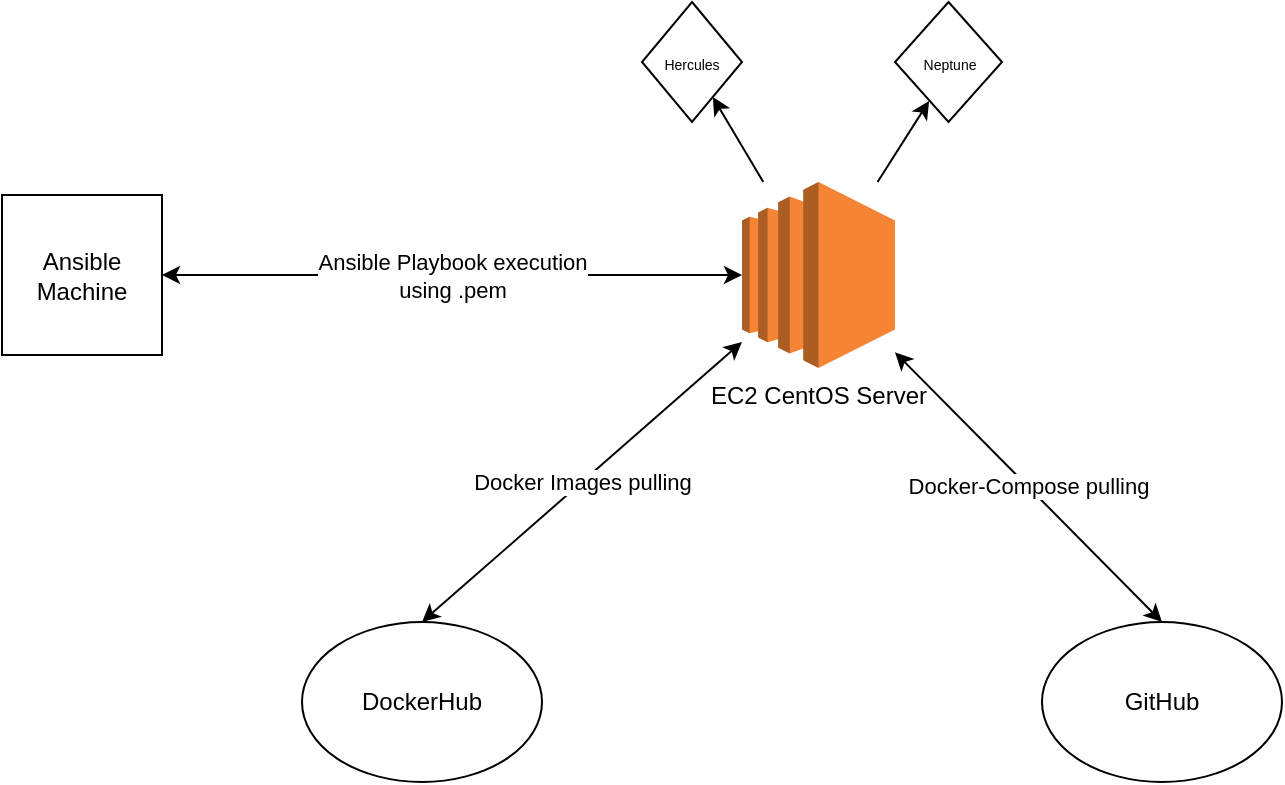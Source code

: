 <mxfile version="24.7.5">
  <diagram name="Page-1" id="dA9JNssJtsCQuoVjFfTI">
    <mxGraphModel dx="989" dy="577" grid="1" gridSize="10" guides="1" tooltips="1" connect="1" arrows="1" fold="1" page="1" pageScale="1" pageWidth="850" pageHeight="1100" math="0" shadow="0">
      <root>
        <mxCell id="0" />
        <mxCell id="1" parent="0" />
        <mxCell id="nNNhGmp2MEw7Xm_Nho5F-4" value="EC2 CentOS Server" style="outlineConnect=0;dashed=0;verticalLabelPosition=bottom;verticalAlign=top;align=center;html=1;shape=mxgraph.aws3.ec2;fillColor=#F58534;gradientColor=none;" vertex="1" parent="1">
          <mxGeometry x="580" y="90" width="76.5" height="93" as="geometry" />
        </mxCell>
        <mxCell id="nNNhGmp2MEw7Xm_Nho5F-5" value="Ansible Machine" style="whiteSpace=wrap;html=1;aspect=fixed;" vertex="1" parent="1">
          <mxGeometry x="210" y="96.5" width="80" height="80" as="geometry" />
        </mxCell>
        <mxCell id="nNNhGmp2MEw7Xm_Nho5F-6" value="Ansible Playbook execution&lt;br&gt;using .pem" style="endArrow=classic;startArrow=classic;html=1;rounded=0;exitX=1;exitY=0.5;exitDx=0;exitDy=0;entryX=0;entryY=0.5;entryDx=0;entryDy=0;entryPerimeter=0;" edge="1" parent="1" source="nNNhGmp2MEw7Xm_Nho5F-5" target="nNNhGmp2MEw7Xm_Nho5F-4">
          <mxGeometry width="50" height="50" relative="1" as="geometry">
            <mxPoint x="350" y="230" as="sourcePoint" />
            <mxPoint x="400" y="180" as="targetPoint" />
          </mxGeometry>
        </mxCell>
        <mxCell id="nNNhGmp2MEw7Xm_Nho5F-7" value="DockerHub" style="ellipse;whiteSpace=wrap;html=1;" vertex="1" parent="1">
          <mxGeometry x="360" y="310" width="120" height="80" as="geometry" />
        </mxCell>
        <mxCell id="nNNhGmp2MEw7Xm_Nho5F-8" value="GitHub" style="ellipse;whiteSpace=wrap;html=1;" vertex="1" parent="1">
          <mxGeometry x="730" y="310" width="120" height="80" as="geometry" />
        </mxCell>
        <mxCell id="nNNhGmp2MEw7Xm_Nho5F-9" value="Docker-Compose pulling" style="endArrow=classic;startArrow=classic;html=1;rounded=0;exitX=0.5;exitY=0;exitDx=0;exitDy=0;" edge="1" parent="1" source="nNNhGmp2MEw7Xm_Nho5F-8" target="nNNhGmp2MEw7Xm_Nho5F-4">
          <mxGeometry width="50" height="50" relative="1" as="geometry">
            <mxPoint x="570" y="350" as="sourcePoint" />
            <mxPoint x="620" y="300" as="targetPoint" />
          </mxGeometry>
        </mxCell>
        <mxCell id="nNNhGmp2MEw7Xm_Nho5F-11" value="Docker Images pulling" style="endArrow=classic;startArrow=classic;html=1;rounded=0;exitX=0.5;exitY=0;exitDx=0;exitDy=0;" edge="1" parent="1" source="nNNhGmp2MEw7Xm_Nho5F-7" target="nNNhGmp2MEw7Xm_Nho5F-4">
          <mxGeometry width="50" height="50" relative="1" as="geometry">
            <mxPoint x="510" y="291.5" as="sourcePoint" />
            <mxPoint x="550" y="250" as="targetPoint" />
          </mxGeometry>
        </mxCell>
        <mxCell id="nNNhGmp2MEw7Xm_Nho5F-12" value="&lt;font style=&quot;font-size: 7px;&quot;&gt;Neptune&lt;/font&gt;" style="rhombus;whiteSpace=wrap;html=1;" vertex="1" parent="1">
          <mxGeometry x="656.5" width="53.5" height="60" as="geometry" />
        </mxCell>
        <mxCell id="nNNhGmp2MEw7Xm_Nho5F-13" value="&lt;font style=&quot;font-size: 7px;&quot;&gt;Hercules&lt;/font&gt;" style="rhombus;whiteSpace=wrap;html=1;" vertex="1" parent="1">
          <mxGeometry x="530" width="50" height="60" as="geometry" />
        </mxCell>
        <mxCell id="nNNhGmp2MEw7Xm_Nho5F-14" value="" style="endArrow=classic;html=1;rounded=0;entryX=0.319;entryY=0.824;entryDx=0;entryDy=0;entryPerimeter=0;" edge="1" parent="1" source="nNNhGmp2MEw7Xm_Nho5F-4" target="nNNhGmp2MEw7Xm_Nho5F-12">
          <mxGeometry width="50" height="50" relative="1" as="geometry">
            <mxPoint x="640" y="110" as="sourcePoint" />
            <mxPoint x="690" y="60" as="targetPoint" />
          </mxGeometry>
        </mxCell>
        <mxCell id="nNNhGmp2MEw7Xm_Nho5F-15" value="" style="endArrow=classic;html=1;rounded=0;" edge="1" parent="1" source="nNNhGmp2MEw7Xm_Nho5F-4" target="nNNhGmp2MEw7Xm_Nho5F-13">
          <mxGeometry width="50" height="50" relative="1" as="geometry">
            <mxPoint x="530" y="90" as="sourcePoint" />
            <mxPoint x="600" y="60" as="targetPoint" />
          </mxGeometry>
        </mxCell>
      </root>
    </mxGraphModel>
  </diagram>
</mxfile>
